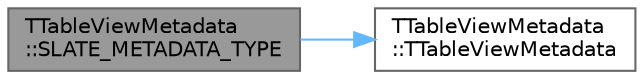 digraph "TTableViewMetadata::SLATE_METADATA_TYPE"
{
 // INTERACTIVE_SVG=YES
 // LATEX_PDF_SIZE
  bgcolor="transparent";
  edge [fontname=Helvetica,fontsize=10,labelfontname=Helvetica,labelfontsize=10];
  node [fontname=Helvetica,fontsize=10,shape=box,height=0.2,width=0.4];
  rankdir="LR";
  Node1 [id="Node000001",label="TTableViewMetadata\l::SLATE_METADATA_TYPE",height=0.2,width=0.4,color="gray40", fillcolor="grey60", style="filled", fontcolor="black",tooltip=" "];
  Node1 -> Node2 [id="edge1_Node000001_Node000002",color="steelblue1",style="solid",tooltip=" "];
  Node2 [id="Node000002",label="TTableViewMetadata\l::TTableViewMetadata",height=0.2,width=0.4,color="grey40", fillcolor="white", style="filled",URL="$db/dc2/classTTableViewMetadata.html#a11a4a5f084594984896f1b1b380cc1b4",tooltip=" "];
}
